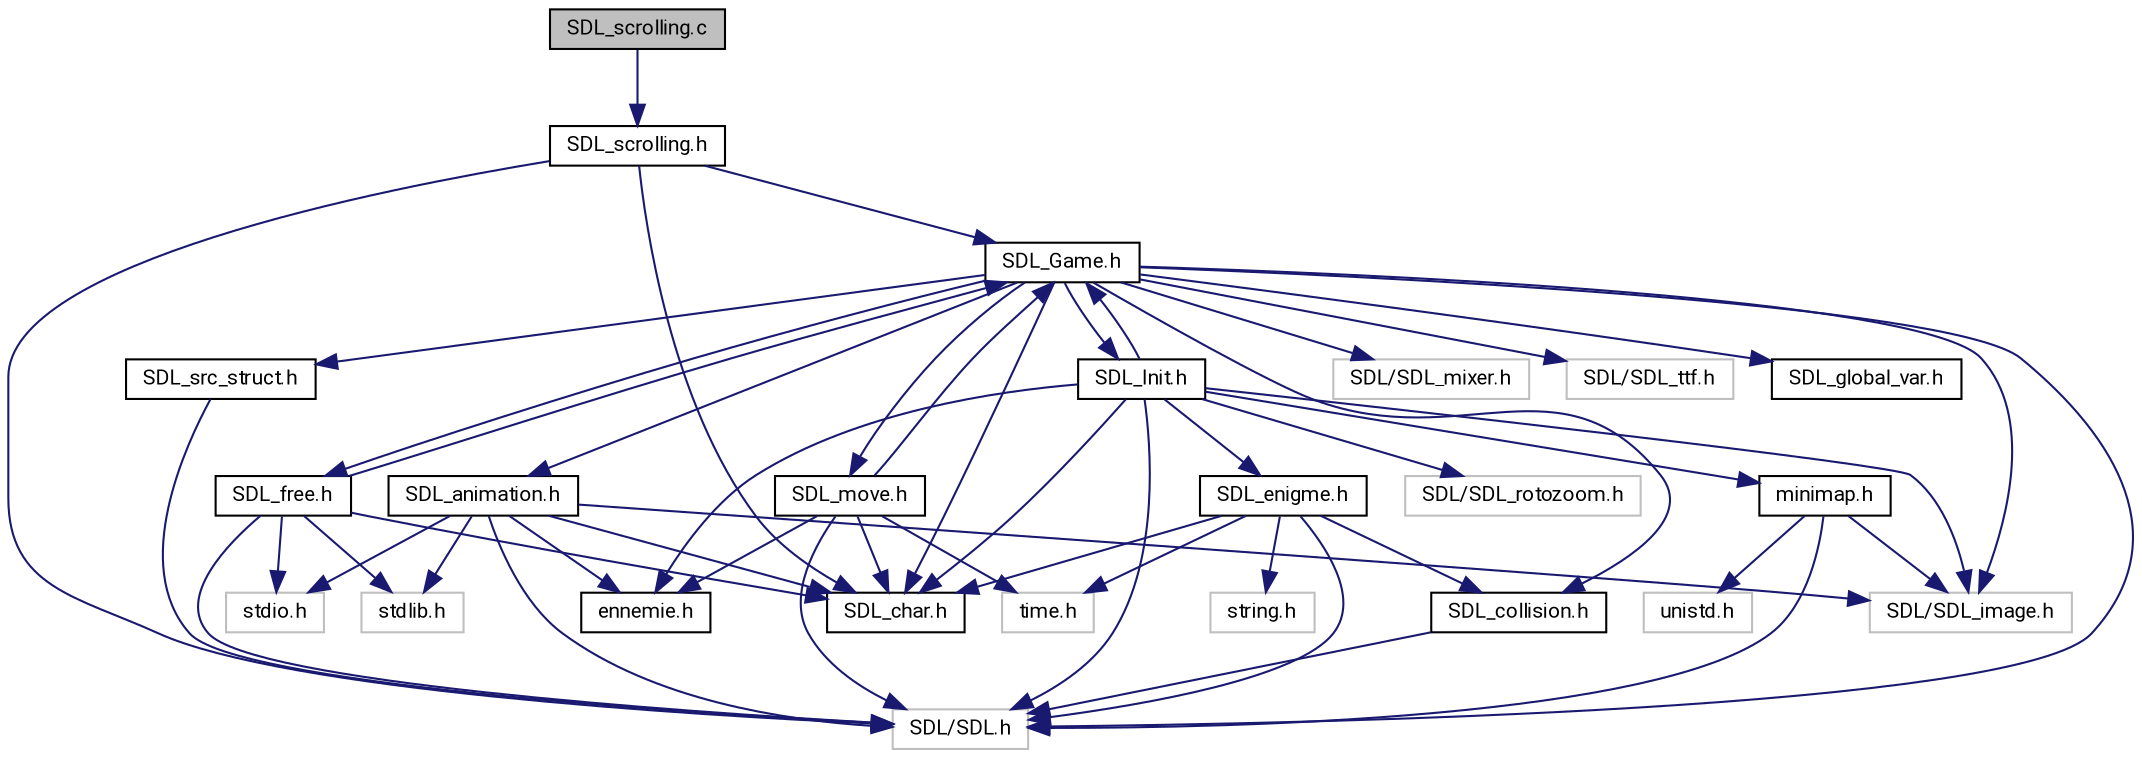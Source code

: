 digraph "SDL_scrolling.c"
{
 // LATEX_PDF_SIZE
  edge [fontname="Roboto",fontsize="10",labelfontname="Roboto",labelfontsize="10"];
  node [fontname="Roboto",fontsize="10",shape=record];
  Node0 [label="SDL_scrolling.c",height=0.2,width=0.4,color="black", fillcolor="grey75", style="filled", fontcolor="black",tooltip="scrolling libs"];
  Node0 -> Node1 [color="midnightblue",fontsize="10",style="solid",fontname="Roboto"];
  Node1 [label="SDL_scrolling.h",height=0.2,width=0.4,color="black", fillcolor="white", style="filled",URL="$SDL__scrolling_8h.html",tooltip=" "];
  Node1 -> Node2 [color="midnightblue",fontsize="10",style="solid",fontname="Roboto"];
  Node2 [label="SDL/SDL.h",height=0.2,width=0.4,color="grey75", fillcolor="white", style="filled",tooltip=" "];
  Node1 -> Node3 [color="midnightblue",fontsize="10",style="solid",fontname="Roboto"];
  Node3 [label="SDL_char.h",height=0.2,width=0.4,color="black", fillcolor="white", style="filled",URL="$SDL__char_8h.html",tooltip=" "];
  Node1 -> Node4 [color="midnightblue",fontsize="10",style="solid",fontname="Roboto"];
  Node4 [label="SDL_Game.h",height=0.2,width=0.4,color="black", fillcolor="white", style="filled",URL="$SDL__Game_8h.html",tooltip=" "];
  Node4 -> Node2 [color="midnightblue",fontsize="10",style="solid",fontname="Roboto"];
  Node4 -> Node5 [color="midnightblue",fontsize="10",style="solid",fontname="Roboto"];
  Node5 [label="SDL/SDL_image.h",height=0.2,width=0.4,color="grey75", fillcolor="white", style="filled",tooltip=" "];
  Node4 -> Node6 [color="midnightblue",fontsize="10",style="solid",fontname="Roboto"];
  Node6 [label="SDL/SDL_mixer.h",height=0.2,width=0.4,color="grey75", fillcolor="white", style="filled",tooltip=" "];
  Node4 -> Node7 [color="midnightblue",fontsize="10",style="solid",fontname="Roboto"];
  Node7 [label="SDL/SDL_ttf.h",height=0.2,width=0.4,color="grey75", fillcolor="white", style="filled",tooltip=" "];
  Node4 -> Node8 [color="midnightblue",fontsize="10",style="solid",fontname="Roboto"];
  Node8 [label="SDL_src_struct.h",height=0.2,width=0.4,color="black", fillcolor="white", style="filled",URL="$SDL__src__struct_8h.html",tooltip=" "];
  Node8 -> Node2 [color="midnightblue",fontsize="10",style="solid",fontname="Roboto"];
  Node4 -> Node3 [color="midnightblue",fontsize="10",style="solid",fontname="Roboto"];
  Node4 -> Node9 [color="midnightblue",fontsize="10",style="solid",fontname="Roboto"];
  Node9 [label="SDL_move.h",height=0.2,width=0.4,color="black", fillcolor="white", style="filled",URL="$SDL__move_8h.html",tooltip=" "];
  Node9 -> Node10 [color="midnightblue",fontsize="10",style="solid",fontname="Roboto"];
  Node10 [label="time.h",height=0.2,width=0.4,color="grey75", fillcolor="white", style="filled",tooltip=" "];
  Node9 -> Node2 [color="midnightblue",fontsize="10",style="solid",fontname="Roboto"];
  Node9 -> Node3 [color="midnightblue",fontsize="10",style="solid",fontname="Roboto"];
  Node9 -> Node4 [color="midnightblue",fontsize="10",style="solid",fontname="Roboto"];
  Node9 -> Node11 [color="midnightblue",fontsize="10",style="solid",fontname="Roboto"];
  Node11 [label="ennemie.h",height=0.2,width=0.4,color="black", fillcolor="white", style="filled",URL="$ennemie_8h.html",tooltip=" "];
  Node4 -> Node12 [color="midnightblue",fontsize="10",style="solid",fontname="Roboto"];
  Node12 [label="SDL_animation.h",height=0.2,width=0.4,color="black", fillcolor="white", style="filled",URL="$SDL__animation_8h.html",tooltip=" "];
  Node12 -> Node2 [color="midnightblue",fontsize="10",style="solid",fontname="Roboto"];
  Node12 -> Node5 [color="midnightblue",fontsize="10",style="solid",fontname="Roboto"];
  Node12 -> Node13 [color="midnightblue",fontsize="10",style="solid",fontname="Roboto"];
  Node13 [label="stdlib.h",height=0.2,width=0.4,color="grey75", fillcolor="white", style="filled",tooltip=" "];
  Node12 -> Node14 [color="midnightblue",fontsize="10",style="solid",fontname="Roboto"];
  Node14 [label="stdio.h",height=0.2,width=0.4,color="grey75", fillcolor="white", style="filled",tooltip=" "];
  Node12 -> Node3 [color="midnightblue",fontsize="10",style="solid",fontname="Roboto"];
  Node12 -> Node11 [color="midnightblue",fontsize="10",style="solid",fontname="Roboto"];
  Node4 -> Node15 [color="midnightblue",fontsize="10",style="solid",fontname="Roboto"];
  Node15 [label="SDL_collision.h",height=0.2,width=0.4,color="black", fillcolor="white", style="filled",URL="$SDL__collision_8h.html",tooltip=" "];
  Node15 -> Node2 [color="midnightblue",fontsize="10",style="solid",fontname="Roboto"];
  Node4 -> Node16 [color="midnightblue",fontsize="10",style="solid",fontname="Roboto"];
  Node16 [label="SDL_free.h",height=0.2,width=0.4,color="black", fillcolor="white", style="filled",URL="$SDL__free_8h.html",tooltip=" "];
  Node16 -> Node2 [color="midnightblue",fontsize="10",style="solid",fontname="Roboto"];
  Node16 -> Node13 [color="midnightblue",fontsize="10",style="solid",fontname="Roboto"];
  Node16 -> Node14 [color="midnightblue",fontsize="10",style="solid",fontname="Roboto"];
  Node16 -> Node3 [color="midnightblue",fontsize="10",style="solid",fontname="Roboto"];
  Node16 -> Node4 [color="midnightblue",fontsize="10",style="solid",fontname="Roboto"];
  Node4 -> Node17 [color="midnightblue",fontsize="10",style="solid",fontname="Roboto"];
  Node17 [label="SDL_Init.h",height=0.2,width=0.4,color="black", fillcolor="white", style="filled",URL="$SDL__Init_8h.html",tooltip=" "];
  Node17 -> Node2 [color="midnightblue",fontsize="10",style="solid",fontname="Roboto"];
  Node17 -> Node5 [color="midnightblue",fontsize="10",style="solid",fontname="Roboto"];
  Node17 -> Node3 [color="midnightblue",fontsize="10",style="solid",fontname="Roboto"];
  Node17 -> Node18 [color="midnightblue",fontsize="10",style="solid",fontname="Roboto"];
  Node18 [label="SDL_enigme.h",height=0.2,width=0.4,color="black", fillcolor="white", style="filled",URL="$SDL__enigme_8h.html",tooltip=" "];
  Node18 -> Node19 [color="midnightblue",fontsize="10",style="solid",fontname="Roboto"];
  Node19 [label="string.h",height=0.2,width=0.4,color="grey75", fillcolor="white", style="filled",tooltip=" "];
  Node18 -> Node2 [color="midnightblue",fontsize="10",style="solid",fontname="Roboto"];
  Node18 -> Node10 [color="midnightblue",fontsize="10",style="solid",fontname="Roboto"];
  Node18 -> Node3 [color="midnightblue",fontsize="10",style="solid",fontname="Roboto"];
  Node18 -> Node15 [color="midnightblue",fontsize="10",style="solid",fontname="Roboto"];
  Node17 -> Node4 [color="midnightblue",fontsize="10",style="solid",fontname="Roboto"];
  Node17 -> Node11 [color="midnightblue",fontsize="10",style="solid",fontname="Roboto"];
  Node17 -> Node20 [color="midnightblue",fontsize="10",style="solid",fontname="Roboto"];
  Node20 [label="minimap.h",height=0.2,width=0.4,color="black", fillcolor="white", style="filled",URL="$minimap_8h.html",tooltip=" "];
  Node20 -> Node2 [color="midnightblue",fontsize="10",style="solid",fontname="Roboto"];
  Node20 -> Node5 [color="midnightblue",fontsize="10",style="solid",fontname="Roboto"];
  Node20 -> Node21 [color="midnightblue",fontsize="10",style="solid",fontname="Roboto"];
  Node21 [label="unistd.h",height=0.2,width=0.4,color="grey75", fillcolor="white", style="filled",tooltip=" "];
  Node17 -> Node22 [color="midnightblue",fontsize="10",style="solid",fontname="Roboto"];
  Node22 [label="SDL/SDL_rotozoom.h",height=0.2,width=0.4,color="grey75", fillcolor="white", style="filled",tooltip=" "];
  Node4 -> Node23 [color="midnightblue",fontsize="10",style="solid",fontname="Roboto"];
  Node23 [label="SDL_global_var.h",height=0.2,width=0.4,color="black", fillcolor="white", style="filled",URL="$SDL__global__var_8h.html",tooltip=" "];
}
